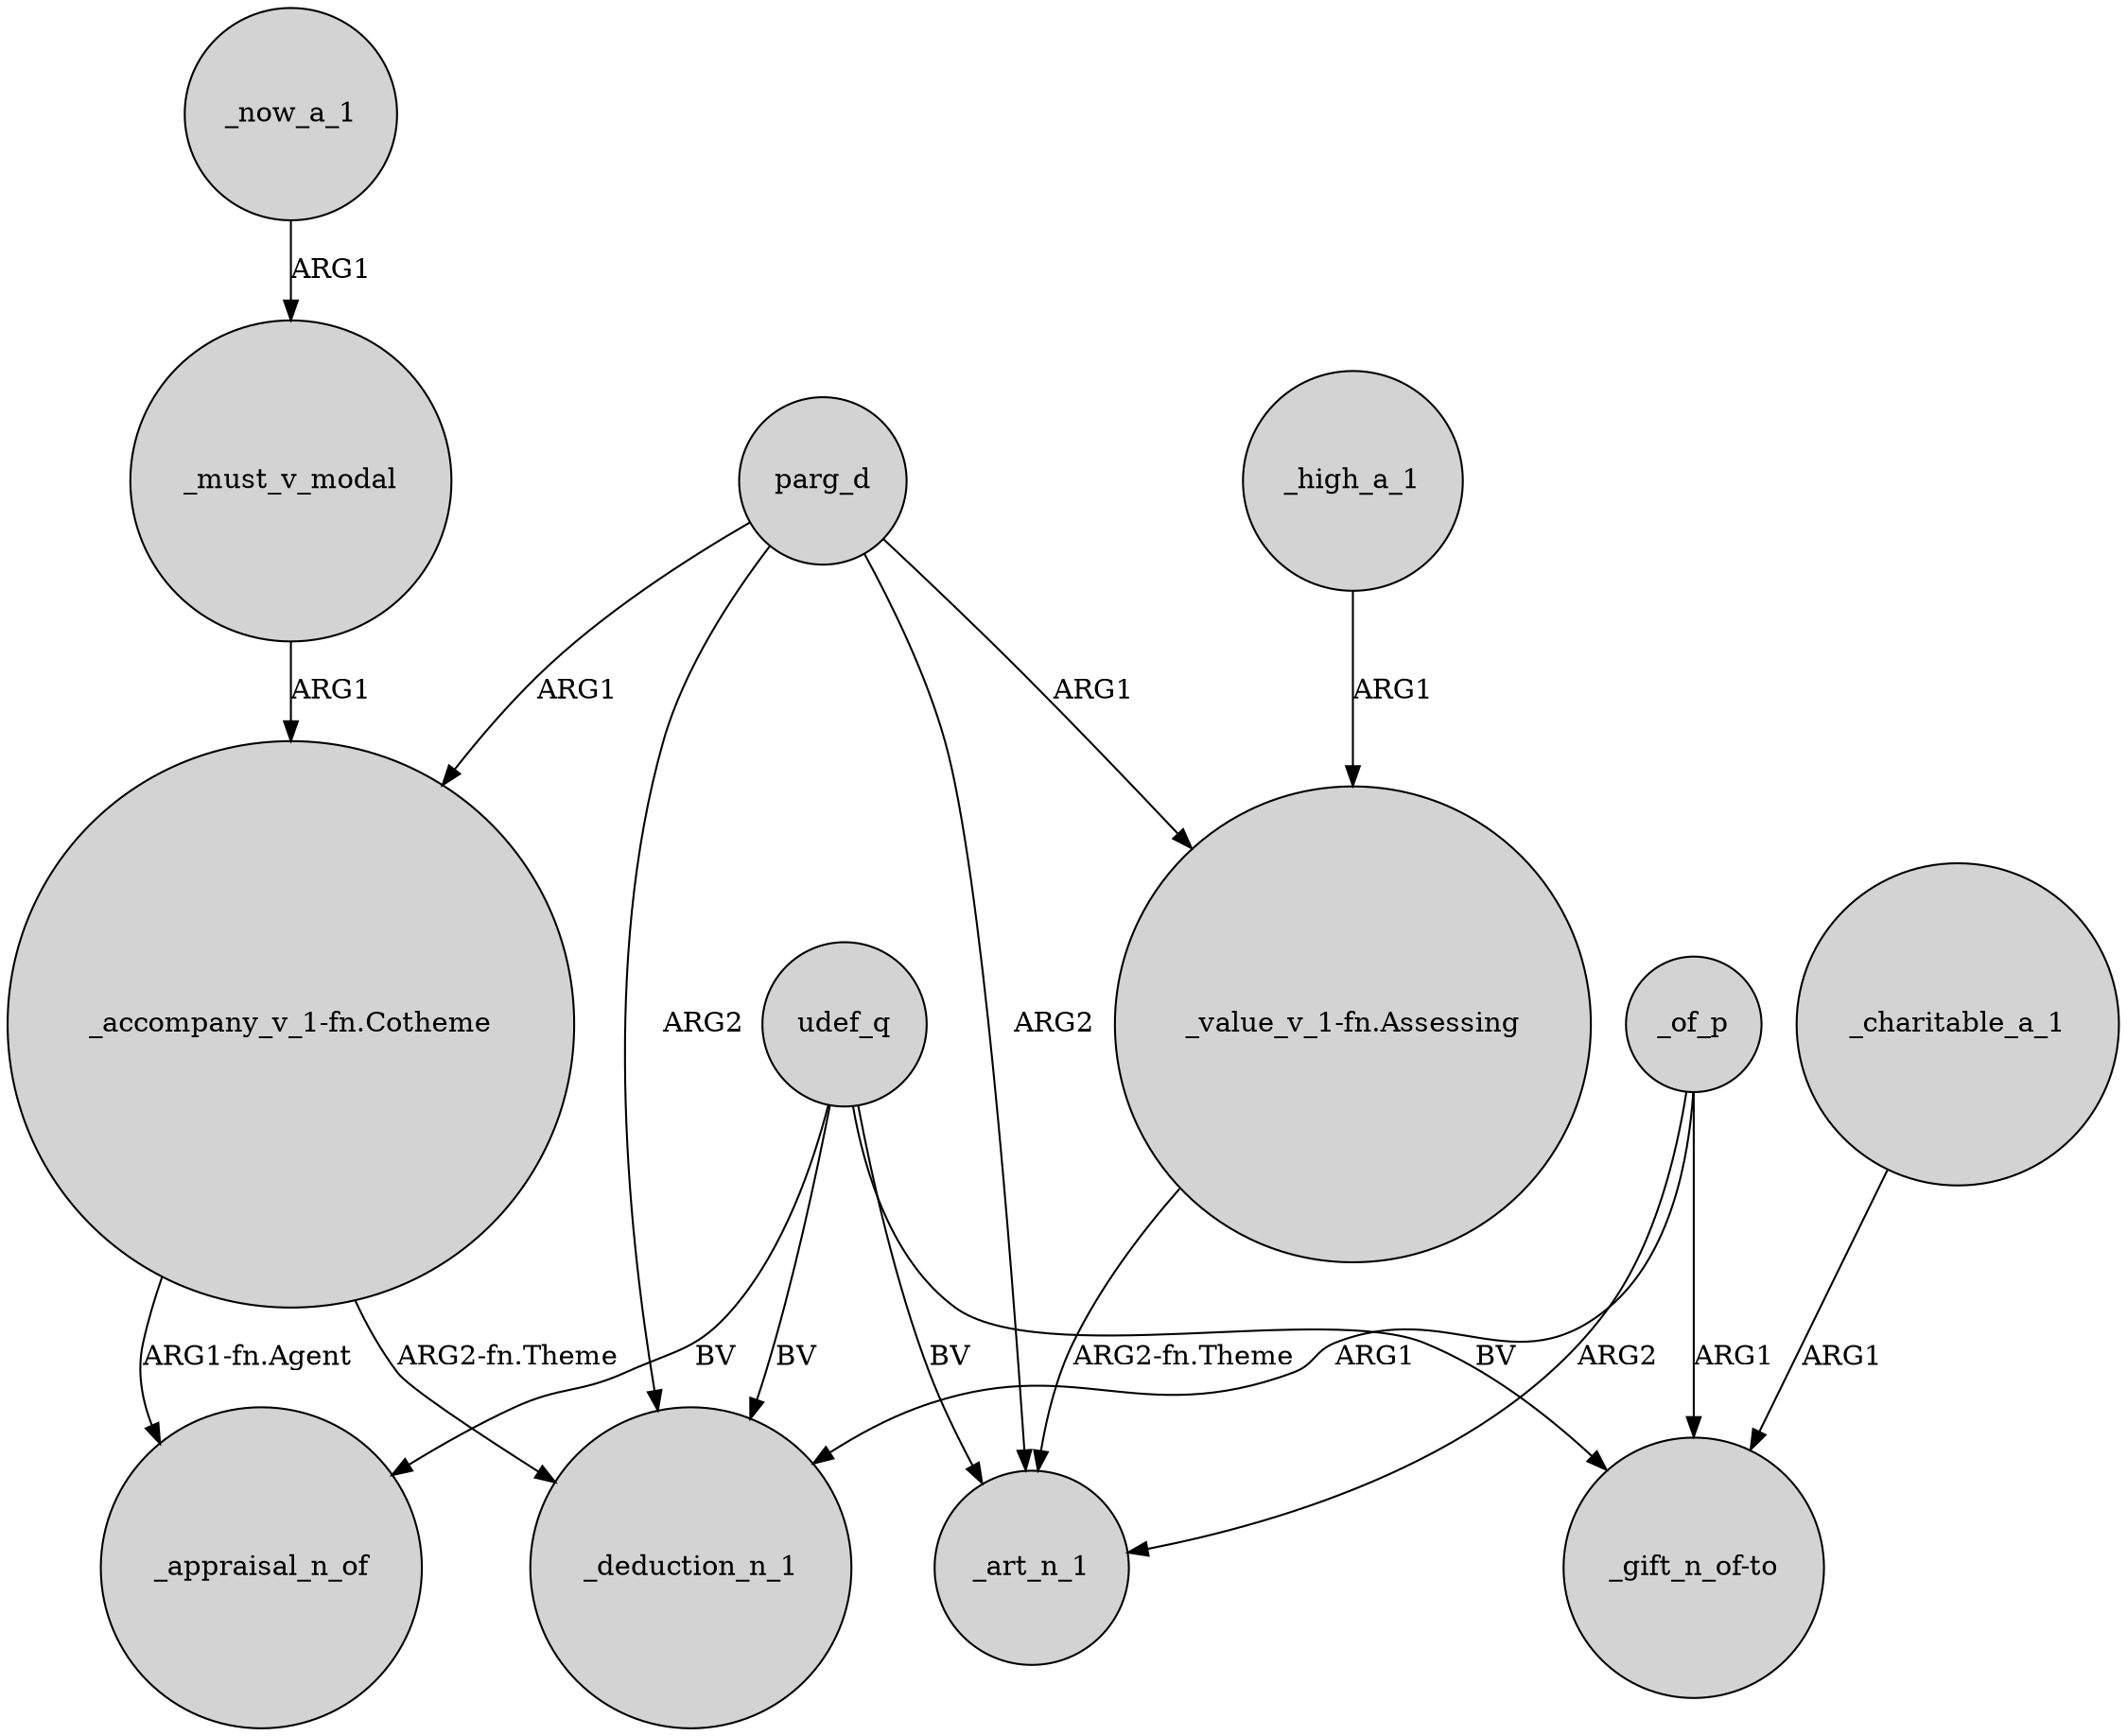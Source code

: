 digraph {
	node [shape=circle style=filled]
	_high_a_1 -> "_value_v_1-fn.Assessing" [label=ARG1]
	parg_d -> _art_n_1 [label=ARG2]
	udef_q -> "_gift_n_of-to" [label=BV]
	parg_d -> "_value_v_1-fn.Assessing" [label=ARG1]
	parg_d -> "_accompany_v_1-fn.Cotheme" [label=ARG1]
	udef_q -> _appraisal_n_of [label=BV]
	"_accompany_v_1-fn.Cotheme" -> _deduction_n_1 [label="ARG2-fn.Theme"]
	_must_v_modal -> "_accompany_v_1-fn.Cotheme" [label=ARG1]
	_of_p -> _deduction_n_1 [label=ARG1]
	"_value_v_1-fn.Assessing" -> _art_n_1 [label="ARG2-fn.Theme"]
	_of_p -> "_gift_n_of-to" [label=ARG1]
	_now_a_1 -> _must_v_modal [label=ARG1]
	udef_q -> _art_n_1 [label=BV]
	"_accompany_v_1-fn.Cotheme" -> _appraisal_n_of [label="ARG1-fn.Agent"]
	_of_p -> _art_n_1 [label=ARG2]
	_charitable_a_1 -> "_gift_n_of-to" [label=ARG1]
	udef_q -> _deduction_n_1 [label=BV]
	parg_d -> _deduction_n_1 [label=ARG2]
}
